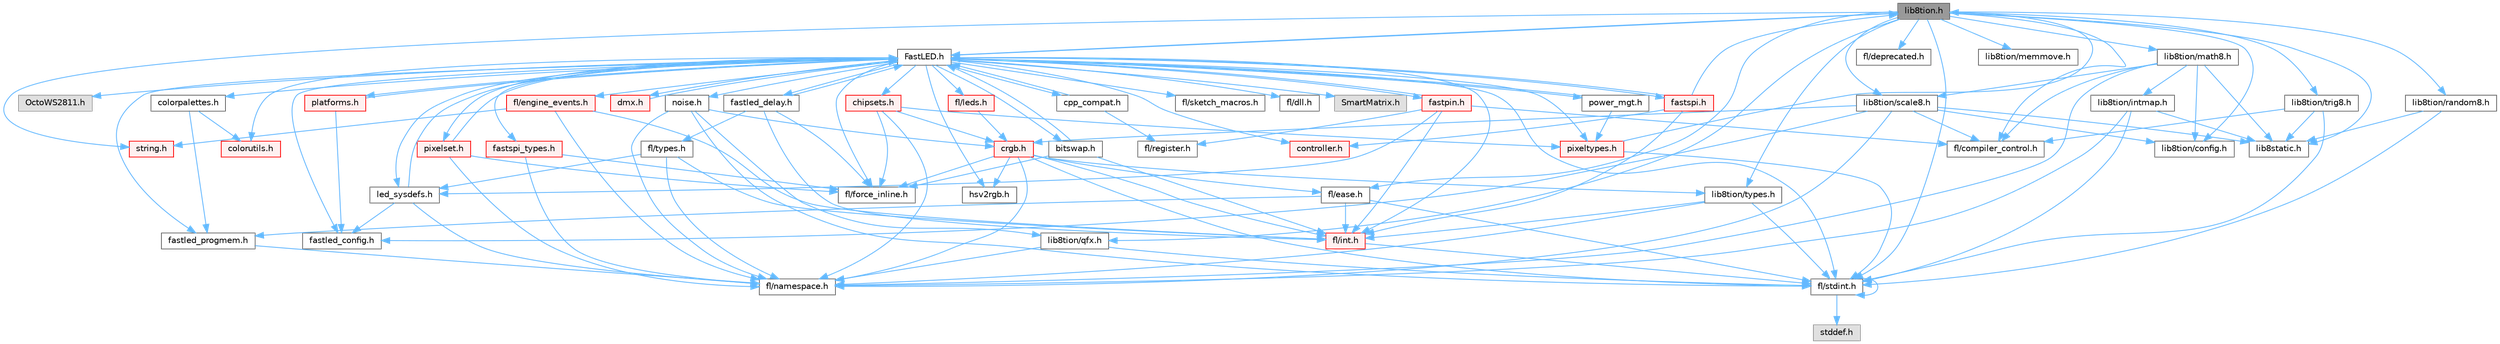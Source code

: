 digraph "lib8tion.h"
{
 // INTERACTIVE_SVG=YES
 // LATEX_PDF_SIZE
  bgcolor="transparent";
  edge [fontname=Helvetica,fontsize=10,labelfontname=Helvetica,labelfontsize=10];
  node [fontname=Helvetica,fontsize=10,shape=box,height=0.2,width=0.4];
  Node1 [id="Node000001",label="lib8tion.h",height=0.2,width=0.4,color="gray40", fillcolor="grey60", style="filled", fontcolor="black",tooltip="Fast, efficient 8-bit math functions specifically designed for high-performance LED programming."];
  Node1 -> Node2 [id="edge1_Node000001_Node000002",color="steelblue1",style="solid",tooltip=" "];
  Node2 [id="Node000002",label="FastLED.h",height=0.2,width=0.4,color="grey40", fillcolor="white", style="filled",URL="$db/d97/_fast_l_e_d_8h.html",tooltip="central include file for FastLED, defines the CFastLED class/object"];
  Node2 -> Node3 [id="edge2_Node000002_Node000003",color="steelblue1",style="solid",tooltip=" "];
  Node3 [id="Node000003",label="fl/stdint.h",height=0.2,width=0.4,color="grey40", fillcolor="white", style="filled",URL="$df/dd8/stdint_8h.html",tooltip=" "];
  Node3 -> Node4 [id="edge3_Node000003_Node000004",color="steelblue1",style="solid",tooltip=" "];
  Node4 [id="Node000004",label="stddef.h",height=0.2,width=0.4,color="grey60", fillcolor="#E0E0E0", style="filled",tooltip=" "];
  Node3 -> Node3 [id="edge4_Node000003_Node000003",color="steelblue1",style="solid",tooltip=" "];
  Node2 -> Node5 [id="edge5_Node000002_Node000005",color="steelblue1",style="solid",tooltip=" "];
  Node5 [id="Node000005",label="fl/dll.h",height=0.2,width=0.4,color="grey40", fillcolor="white", style="filled",URL="$d3/d4b/dll_8h.html",tooltip="FastLED dynamic library interface - lightweight header for external callers."];
  Node2 -> Node6 [id="edge6_Node000002_Node000006",color="steelblue1",style="solid",tooltip=" "];
  Node6 [id="Node000006",label="SmartMatrix.h",height=0.2,width=0.4,color="grey60", fillcolor="#E0E0E0", style="filled",tooltip=" "];
  Node2 -> Node7 [id="edge7_Node000002_Node000007",color="steelblue1",style="solid",tooltip=" "];
  Node7 [id="Node000007",label="OctoWS2811.h",height=0.2,width=0.4,color="grey60", fillcolor="#E0E0E0", style="filled",tooltip=" "];
  Node2 -> Node8 [id="edge8_Node000002_Node000008",color="steelblue1",style="solid",tooltip=" "];
  Node8 [id="Node000008",label="fl/force_inline.h",height=0.2,width=0.4,color="grey40", fillcolor="white", style="filled",URL="$d4/d64/force__inline_8h.html",tooltip=" "];
  Node2 -> Node9 [id="edge9_Node000002_Node000009",color="steelblue1",style="solid",tooltip=" "];
  Node9 [id="Node000009",label="cpp_compat.h",height=0.2,width=0.4,color="grey40", fillcolor="white", style="filled",URL="$d9/d13/cpp__compat_8h.html",tooltip="Compatibility functions based on C++ version."];
  Node9 -> Node2 [id="edge10_Node000009_Node000002",color="steelblue1",style="solid",tooltip=" "];
  Node9 -> Node10 [id="edge11_Node000009_Node000010",color="steelblue1",style="solid",tooltip=" "];
  Node10 [id="Node000010",label="fl/register.h",height=0.2,width=0.4,color="grey40", fillcolor="white", style="filled",URL="$df/d80/register_8h.html",tooltip=" "];
  Node2 -> Node11 [id="edge12_Node000002_Node000011",color="steelblue1",style="solid",tooltip=" "];
  Node11 [id="Node000011",label="fastled_config.h",height=0.2,width=0.4,color="grey40", fillcolor="white", style="filled",URL="$d5/d11/fastled__config_8h.html",tooltip="Contains definitions that can be used to configure FastLED at compile time."];
  Node2 -> Node12 [id="edge13_Node000002_Node000012",color="steelblue1",style="solid",tooltip=" "];
  Node12 [id="Node000012",label="led_sysdefs.h",height=0.2,width=0.4,color="grey40", fillcolor="white", style="filled",URL="$d9/d3e/led__sysdefs_8h.html",tooltip="Determines which platform system definitions to include."];
  Node12 -> Node2 [id="edge14_Node000012_Node000002",color="steelblue1",style="solid",tooltip=" "];
  Node12 -> Node11 [id="edge15_Node000012_Node000011",color="steelblue1",style="solid",tooltip=" "];
  Node12 -> Node13 [id="edge16_Node000012_Node000013",color="steelblue1",style="solid",tooltip=" "];
  Node13 [id="Node000013",label="fl/namespace.h",height=0.2,width=0.4,color="grey40", fillcolor="white", style="filled",URL="$df/d2a/namespace_8h.html",tooltip="Implements the FastLED namespace macros."];
  Node2 -> Node14 [id="edge17_Node000002_Node000014",color="steelblue1",style="solid",tooltip=" "];
  Node14 [id="Node000014",label="fastled_delay.h",height=0.2,width=0.4,color="grey40", fillcolor="white", style="filled",URL="$d0/da8/fastled__delay_8h.html",tooltip="Utility functions and classes for managing delay cycles."];
  Node14 -> Node2 [id="edge18_Node000014_Node000002",color="steelblue1",style="solid",tooltip=" "];
  Node14 -> Node15 [id="edge19_Node000014_Node000015",color="steelblue1",style="solid",tooltip=" "];
  Node15 [id="Node000015",label="fl/types.h",height=0.2,width=0.4,color="grey40", fillcolor="white", style="filled",URL="$d7/da1/fl_2types_8h.html",tooltip=" "];
  Node15 -> Node13 [id="edge20_Node000015_Node000013",color="steelblue1",style="solid",tooltip=" "];
  Node15 -> Node16 [id="edge21_Node000015_Node000016",color="steelblue1",style="solid",tooltip=" "];
  Node16 [id="Node000016",label="fl/int.h",height=0.2,width=0.4,color="red", fillcolor="#FFF0F0", style="filled",URL="$d3/d7e/int_8h.html",tooltip=" "];
  Node16 -> Node3 [id="edge22_Node000016_Node000003",color="steelblue1",style="solid",tooltip=" "];
  Node15 -> Node12 [id="edge23_Node000015_Node000012",color="steelblue1",style="solid",tooltip=" "];
  Node14 -> Node8 [id="edge24_Node000014_Node000008",color="steelblue1",style="solid",tooltip=" "];
  Node14 -> Node16 [id="edge25_Node000014_Node000016",color="steelblue1",style="solid",tooltip=" "];
  Node2 -> Node18 [id="edge26_Node000002_Node000018",color="steelblue1",style="solid",tooltip=" "];
  Node18 [id="Node000018",label="bitswap.h",height=0.2,width=0.4,color="grey40", fillcolor="white", style="filled",URL="$de/ded/bitswap_8h.html",tooltip="Functions for doing a rotation of bits/bytes used by parallel output."];
  Node18 -> Node2 [id="edge27_Node000018_Node000002",color="steelblue1",style="solid",tooltip=" "];
  Node18 -> Node8 [id="edge28_Node000018_Node000008",color="steelblue1",style="solid",tooltip=" "];
  Node18 -> Node16 [id="edge29_Node000018_Node000016",color="steelblue1",style="solid",tooltip=" "];
  Node2 -> Node19 [id="edge30_Node000002_Node000019",color="steelblue1",style="solid",tooltip=" "];
  Node19 [id="Node000019",label="controller.h",height=0.2,width=0.4,color="red", fillcolor="#FFF0F0", style="filled",URL="$d2/dd9/controller_8h.html",tooltip="deprecated: base definitions used by led controllers for writing out led data"];
  Node2 -> Node112 [id="edge31_Node000002_Node000112",color="steelblue1",style="solid",tooltip=" "];
  Node112 [id="Node000112",label="fastpin.h",height=0.2,width=0.4,color="red", fillcolor="#FFF0F0", style="filled",URL="$db/d65/fastpin_8h.html",tooltip="Class base definitions for defining fast pin access."];
  Node112 -> Node2 [id="edge32_Node000112_Node000002",color="steelblue1",style="solid",tooltip=" "];
  Node112 -> Node38 [id="edge33_Node000112_Node000038",color="steelblue1",style="solid",tooltip=" "];
  Node38 [id="Node000038",label="fl/compiler_control.h",height=0.2,width=0.4,color="grey40", fillcolor="white", style="filled",URL="$d4/d54/compiler__control_8h.html",tooltip=" "];
  Node112 -> Node12 [id="edge34_Node000112_Node000012",color="steelblue1",style="solid",tooltip=" "];
  Node112 -> Node16 [id="edge35_Node000112_Node000016",color="steelblue1",style="solid",tooltip=" "];
  Node112 -> Node10 [id="edge36_Node000112_Node000010",color="steelblue1",style="solid",tooltip=" "];
  Node2 -> Node113 [id="edge37_Node000002_Node000113",color="steelblue1",style="solid",tooltip=" "];
  Node113 [id="Node000113",label="fastspi_types.h",height=0.2,width=0.4,color="red", fillcolor="#FFF0F0", style="filled",URL="$d2/ddb/fastspi__types_8h.html",tooltip="Data types and constants used by SPI interfaces."];
  Node113 -> Node8 [id="edge38_Node000113_Node000008",color="steelblue1",style="solid",tooltip=" "];
  Node113 -> Node13 [id="edge39_Node000113_Node000013",color="steelblue1",style="solid",tooltip=" "];
  Node2 -> Node114 [id="edge40_Node000002_Node000114",color="steelblue1",style="solid",tooltip=" "];
  Node114 [id="Node000114",label="dmx.h",height=0.2,width=0.4,color="red", fillcolor="#FFF0F0", style="filled",URL="$d3/de1/dmx_8h.html",tooltip="Defines the DMX512-based LED controllers."];
  Node114 -> Node2 [id="edge41_Node000114_Node000002",color="steelblue1",style="solid",tooltip=" "];
  Node2 -> Node117 [id="edge42_Node000002_Node000117",color="steelblue1",style="solid",tooltip=" "];
  Node117 [id="Node000117",label="platforms.h",height=0.2,width=0.4,color="red", fillcolor="#FFF0F0", style="filled",URL="$da/dc9/platforms_8h.html",tooltip="Determines which platforms headers to include."];
  Node117 -> Node2 [id="edge43_Node000117_Node000002",color="steelblue1",style="solid",tooltip=" "];
  Node117 -> Node11 [id="edge44_Node000117_Node000011",color="steelblue1",style="solid",tooltip=" "];
  Node2 -> Node74 [id="edge45_Node000002_Node000074",color="steelblue1",style="solid",tooltip=" "];
  Node74 [id="Node000074",label="fastled_progmem.h",height=0.2,width=0.4,color="grey40", fillcolor="white", style="filled",URL="$df/dab/fastled__progmem_8h.html",tooltip="Wrapper definitions to allow seamless use of PROGMEM in environments that have it."];
  Node74 -> Node13 [id="edge46_Node000074_Node000013",color="steelblue1",style="solid",tooltip=" "];
  Node2 -> Node1 [id="edge47_Node000002_Node000001",color="steelblue1",style="solid",tooltip=" "];
  Node2 -> Node21 [id="edge48_Node000002_Node000021",color="steelblue1",style="solid",tooltip=" "];
  Node21 [id="Node000021",label="pixeltypes.h",height=0.2,width=0.4,color="red", fillcolor="#FFF0F0", style="filled",URL="$d2/dba/pixeltypes_8h.html",tooltip="Includes defintions for RGB and HSV pixels."];
  Node21 -> Node3 [id="edge49_Node000021_Node000003",color="steelblue1",style="solid",tooltip=" "];
  Node21 -> Node1 [id="edge50_Node000021_Node000001",color="steelblue1",style="solid",tooltip=" "];
  Node2 -> Node72 [id="edge51_Node000002_Node000072",color="steelblue1",style="solid",tooltip=" "];
  Node72 [id="Node000072",label="hsv2rgb.h",height=0.2,width=0.4,color="grey40", fillcolor="white", style="filled",URL="$de/d9a/hsv2rgb_8h.html",tooltip="Functions to convert from the HSV colorspace to the RGB colorspace."];
  Node2 -> Node119 [id="edge52_Node000002_Node000119",color="steelblue1",style="solid",tooltip=" "];
  Node119 [id="Node000119",label="colorutils.h",height=0.2,width=0.4,color="red", fillcolor="#FFF0F0", style="filled",URL="$d1/dfb/colorutils_8h.html",tooltip=" "];
  Node2 -> Node125 [id="edge53_Node000002_Node000125",color="steelblue1",style="solid",tooltip=" "];
  Node125 [id="Node000125",label="pixelset.h",height=0.2,width=0.4,color="red", fillcolor="#FFF0F0", style="filled",URL="$d4/d46/pixelset_8h.html",tooltip="Declares classes for managing logical groups of LEDs."];
  Node125 -> Node8 [id="edge54_Node000125_Node000008",color="steelblue1",style="solid",tooltip=" "];
  Node125 -> Node13 [id="edge55_Node000125_Node000013",color="steelblue1",style="solid",tooltip=" "];
  Node125 -> Node2 [id="edge56_Node000125_Node000002",color="steelblue1",style="solid",tooltip=" "];
  Node2 -> Node126 [id="edge57_Node000002_Node000126",color="steelblue1",style="solid",tooltip=" "];
  Node126 [id="Node000126",label="colorpalettes.h",height=0.2,width=0.4,color="grey40", fillcolor="white", style="filled",URL="$dc/dcc/colorpalettes_8h.html",tooltip="Declarations for the predefined color palettes supplied by FastLED."];
  Node126 -> Node119 [id="edge58_Node000126_Node000119",color="steelblue1",style="solid",tooltip=" "];
  Node126 -> Node74 [id="edge59_Node000126_Node000074",color="steelblue1",style="solid",tooltip=" "];
  Node2 -> Node127 [id="edge60_Node000002_Node000127",color="steelblue1",style="solid",tooltip=" "];
  Node127 [id="Node000127",label="noise.h",height=0.2,width=0.4,color="grey40", fillcolor="white", style="filled",URL="$d1/d31/noise_8h.html",tooltip="Functions to generate and fill arrays with noise."];
  Node127 -> Node3 [id="edge61_Node000127_Node000003",color="steelblue1",style="solid",tooltip=" "];
  Node127 -> Node28 [id="edge62_Node000127_Node000028",color="steelblue1",style="solid",tooltip=" "];
  Node28 [id="Node000028",label="crgb.h",height=0.2,width=0.4,color="red", fillcolor="#FFF0F0", style="filled",URL="$db/dd1/crgb_8h.html",tooltip="Defines the red, green, and blue (RGB) pixel struct."];
  Node28 -> Node3 [id="edge63_Node000028_Node000003",color="steelblue1",style="solid",tooltip=" "];
  Node28 -> Node16 [id="edge64_Node000028_Node000016",color="steelblue1",style="solid",tooltip=" "];
  Node28 -> Node13 [id="edge65_Node000028_Node000013",color="steelblue1",style="solid",tooltip=" "];
  Node28 -> Node29 [id="edge66_Node000028_Node000029",color="steelblue1",style="solid",tooltip=" "];
  Node29 [id="Node000029",label="lib8tion/types.h",height=0.2,width=0.4,color="grey40", fillcolor="white", style="filled",URL="$d9/ddf/lib8tion_2types_8h.html",tooltip="Defines fractional types used for lib8tion functions."];
  Node29 -> Node3 [id="edge67_Node000029_Node000003",color="steelblue1",style="solid",tooltip=" "];
  Node29 -> Node16 [id="edge68_Node000029_Node000016",color="steelblue1",style="solid",tooltip=" "];
  Node29 -> Node13 [id="edge69_Node000029_Node000013",color="steelblue1",style="solid",tooltip=" "];
  Node28 -> Node8 [id="edge70_Node000028_Node000008",color="steelblue1",style="solid",tooltip=" "];
  Node28 -> Node72 [id="edge71_Node000028_Node000072",color="steelblue1",style="solid",tooltip=" "];
  Node28 -> Node73 [id="edge72_Node000028_Node000073",color="steelblue1",style="solid",tooltip=" "];
  Node73 [id="Node000073",label="fl/ease.h",height=0.2,width=0.4,color="grey40", fillcolor="white", style="filled",URL="$db/d19/ease_8h.html",tooltip=" "];
  Node73 -> Node3 [id="edge73_Node000073_Node000003",color="steelblue1",style="solid",tooltip=" "];
  Node73 -> Node16 [id="edge74_Node000073_Node000016",color="steelblue1",style="solid",tooltip=" "];
  Node73 -> Node74 [id="edge75_Node000073_Node000074",color="steelblue1",style="solid",tooltip=" "];
  Node127 -> Node13 [id="edge76_Node000127_Node000013",color="steelblue1",style="solid",tooltip=" "];
  Node127 -> Node128 [id="edge77_Node000127_Node000128",color="steelblue1",style="solid",tooltip=" "];
  Node128 [id="Node000128",label="lib8tion/qfx.h",height=0.2,width=0.4,color="grey40", fillcolor="white", style="filled",URL="$d2/d19/qfx_8h.html",tooltip=" "];
  Node128 -> Node3 [id="edge78_Node000128_Node000003",color="steelblue1",style="solid",tooltip=" "];
  Node128 -> Node13 [id="edge79_Node000128_Node000013",color="steelblue1",style="solid",tooltip=" "];
  Node2 -> Node129 [id="edge80_Node000002_Node000129",color="steelblue1",style="solid",tooltip=" "];
  Node129 [id="Node000129",label="power_mgt.h",height=0.2,width=0.4,color="grey40", fillcolor="white", style="filled",URL="$dc/d5b/power__mgt_8h.html",tooltip="Functions to limit the power used by FastLED."];
  Node129 -> Node2 [id="edge81_Node000129_Node000002",color="steelblue1",style="solid",tooltip=" "];
  Node129 -> Node21 [id="edge82_Node000129_Node000021",color="steelblue1",style="solid",tooltip=" "];
  Node2 -> Node130 [id="edge83_Node000002_Node000130",color="steelblue1",style="solid",tooltip=" "];
  Node130 [id="Node000130",label="fastspi.h",height=0.2,width=0.4,color="red", fillcolor="#FFF0F0", style="filled",URL="$d6/ddc/fastspi_8h.html",tooltip="Serial peripheral interface (SPI) definitions per platform."];
  Node130 -> Node2 [id="edge84_Node000130_Node000002",color="steelblue1",style="solid",tooltip=" "];
  Node130 -> Node19 [id="edge85_Node000130_Node000019",color="steelblue1",style="solid",tooltip=" "];
  Node130 -> Node1 [id="edge86_Node000130_Node000001",color="steelblue1",style="solid",tooltip=" "];
  Node130 -> Node16 [id="edge87_Node000130_Node000016",color="steelblue1",style="solid",tooltip=" "];
  Node2 -> Node132 [id="edge88_Node000002_Node000132",color="steelblue1",style="solid",tooltip=" "];
  Node132 [id="Node000132",label="chipsets.h",height=0.2,width=0.4,color="red", fillcolor="#FFF0F0", style="filled",URL="$db/d66/chipsets_8h.html",tooltip="Contains the bulk of the definitions for the various LED chipsets supported."];
  Node132 -> Node21 [id="edge89_Node000132_Node000021",color="steelblue1",style="solid",tooltip=" "];
  Node132 -> Node8 [id="edge90_Node000132_Node000008",color="steelblue1",style="solid",tooltip=" "];
  Node132 -> Node28 [id="edge91_Node000132_Node000028",color="steelblue1",style="solid",tooltip=" "];
  Node132 -> Node13 [id="edge92_Node000132_Node000013",color="steelblue1",style="solid",tooltip=" "];
  Node2 -> Node87 [id="edge93_Node000002_Node000087",color="steelblue1",style="solid",tooltip=" "];
  Node87 [id="Node000087",label="fl/engine_events.h",height=0.2,width=0.4,color="red", fillcolor="#FFF0F0", style="filled",URL="$db/dc0/engine__events_8h.html",tooltip=" "];
  Node87 -> Node13 [id="edge94_Node000087_Node000013",color="steelblue1",style="solid",tooltip=" "];
  Node87 -> Node31 [id="edge95_Node000087_Node000031",color="steelblue1",style="solid",tooltip=" "];
  Node31 [id="Node000031",label="string.h",height=0.2,width=0.4,color="red", fillcolor="#FFF0F0", style="filled",URL="$da/d66/string_8h.html",tooltip=" "];
  Node87 -> Node16 [id="edge96_Node000087_Node000016",color="steelblue1",style="solid",tooltip=" "];
  Node2 -> Node134 [id="edge97_Node000002_Node000134",color="steelblue1",style="solid",tooltip=" "];
  Node134 [id="Node000134",label="fl/leds.h",height=0.2,width=0.4,color="red", fillcolor="#FFF0F0", style="filled",URL="$da/d78/leds_8h.html",tooltip=" "];
  Node134 -> Node28 [id="edge98_Node000134_Node000028",color="steelblue1",style="solid",tooltip=" "];
  Node2 -> Node16 [id="edge99_Node000002_Node000016",color="steelblue1",style="solid",tooltip=" "];
  Node2 -> Node105 [id="edge100_Node000002_Node000105",color="steelblue1",style="solid",tooltip=" "];
  Node105 [id="Node000105",label="fl/sketch_macros.h",height=0.2,width=0.4,color="grey40", fillcolor="white", style="filled",URL="$d1/dbc/sketch__macros_8h.html",tooltip=" "];
  Node1 -> Node29 [id="edge101_Node000001_Node000029",color="steelblue1",style="solid",tooltip=" "];
  Node1 -> Node58 [id="edge102_Node000001_Node000058",color="steelblue1",style="solid",tooltip=" "];
  Node58 [id="Node000058",label="fl/deprecated.h",height=0.2,width=0.4,color="grey40", fillcolor="white", style="filled",URL="$d4/dce/deprecated_8h.html",tooltip=" "];
  Node1 -> Node38 [id="edge103_Node000001_Node000038",color="steelblue1",style="solid",tooltip=" "];
  Node1 -> Node3 [id="edge104_Node000001_Node000003",color="steelblue1",style="solid",tooltip=" "];
  Node1 -> Node77 [id="edge105_Node000001_Node000077",color="steelblue1",style="solid",tooltip=" "];
  Node77 [id="Node000077",label="lib8static.h",height=0.2,width=0.4,color="grey40", fillcolor="white", style="filled",URL="$d4/d7a/lib8static_8h.html",tooltip="Defines static inlining macros for lib8tion functions."];
  Node1 -> Node128 [id="edge106_Node000001_Node000128",color="steelblue1",style="solid",tooltip=" "];
  Node1 -> Node124 [id="edge107_Node000001_Node000124",color="steelblue1",style="solid",tooltip=" "];
  Node124 [id="Node000124",label="lib8tion/memmove.h",height=0.2,width=0.4,color="grey40", fillcolor="white", style="filled",URL="$d9/d72/memmove_8h.html",tooltip=" "];
  Node1 -> Node83 [id="edge108_Node000001_Node000083",color="steelblue1",style="solid",tooltip=" "];
  Node83 [id="Node000083",label="lib8tion/config.h",height=0.2,width=0.4,color="grey40", fillcolor="white", style="filled",URL="$db/d16/config_8h.html",tooltip=" "];
  Node1 -> Node73 [id="edge109_Node000001_Node000073",color="steelblue1",style="solid",tooltip=" "];
  Node1 -> Node31 [id="edge110_Node000001_Node000031",color="steelblue1",style="solid",tooltip=" "];
  Node1 -> Node135 [id="edge111_Node000001_Node000135",color="steelblue1",style="solid",tooltip=" "];
  Node135 [id="Node000135",label="lib8tion/math8.h",height=0.2,width=0.4,color="grey40", fillcolor="white", style="filled",URL="$d5/dd1/math8_8h.html",tooltip="Fast, efficient 8-bit math functions specifically designed for high-performance LED programming."];
  Node135 -> Node83 [id="edge112_Node000135_Node000083",color="steelblue1",style="solid",tooltip=" "];
  Node135 -> Node82 [id="edge113_Node000135_Node000082",color="steelblue1",style="solid",tooltip=" "];
  Node82 [id="Node000082",label="lib8tion/scale8.h",height=0.2,width=0.4,color="grey40", fillcolor="white", style="filled",URL="$db/d91/scale8_8h.html",tooltip="Fast, efficient 8-bit scaling functions specifically designed for high-performance LED programming."];
  Node82 -> Node38 [id="edge114_Node000082_Node000038",color="steelblue1",style="solid",tooltip=" "];
  Node82 -> Node83 [id="edge115_Node000082_Node000083",color="steelblue1",style="solid",tooltip=" "];
  Node82 -> Node28 [id="edge116_Node000082_Node000028",color="steelblue1",style="solid",tooltip=" "];
  Node82 -> Node13 [id="edge117_Node000082_Node000013",color="steelblue1",style="solid",tooltip=" "];
  Node82 -> Node11 [id="edge118_Node000082_Node000011",color="steelblue1",style="solid",tooltip=" "];
  Node82 -> Node77 [id="edge119_Node000082_Node000077",color="steelblue1",style="solid",tooltip=" "];
  Node135 -> Node77 [id="edge120_Node000135_Node000077",color="steelblue1",style="solid",tooltip=" "];
  Node135 -> Node76 [id="edge121_Node000135_Node000076",color="steelblue1",style="solid",tooltip=" "];
  Node76 [id="Node000076",label="lib8tion/intmap.h",height=0.2,width=0.4,color="grey40", fillcolor="white", style="filled",URL="$d8/d54/intmap_8h.html",tooltip="Defines integer mapping functions."];
  Node76 -> Node13 [id="edge122_Node000076_Node000013",color="steelblue1",style="solid",tooltip=" "];
  Node76 -> Node77 [id="edge123_Node000076_Node000077",color="steelblue1",style="solid",tooltip=" "];
  Node76 -> Node3 [id="edge124_Node000076_Node000003",color="steelblue1",style="solid",tooltip=" "];
  Node135 -> Node13 [id="edge125_Node000135_Node000013",color="steelblue1",style="solid",tooltip=" "];
  Node135 -> Node38 [id="edge126_Node000135_Node000038",color="steelblue1",style="solid",tooltip=" "];
  Node1 -> Node82 [id="edge127_Node000001_Node000082",color="steelblue1",style="solid",tooltip=" "];
  Node1 -> Node98 [id="edge128_Node000001_Node000098",color="steelblue1",style="solid",tooltip=" "];
  Node98 [id="Node000098",label="lib8tion/random8.h",height=0.2,width=0.4,color="grey40", fillcolor="white", style="filled",URL="$d9/dfa/random8_8h.html",tooltip="Fast, efficient random number generators specifically designed for high-performance LED programming."];
  Node98 -> Node3 [id="edge129_Node000098_Node000003",color="steelblue1",style="solid",tooltip=" "];
  Node98 -> Node77 [id="edge130_Node000098_Node000077",color="steelblue1",style="solid",tooltip=" "];
  Node1 -> Node136 [id="edge131_Node000001_Node000136",color="steelblue1",style="solid",tooltip=" "];
  Node136 [id="Node000136",label="lib8tion/trig8.h",height=0.2,width=0.4,color="grey40", fillcolor="white", style="filled",URL="$d3/db9/trig8_8h.html",tooltip="Fast, efficient 8-bit trigonometry functions specifically designed for high-performance LED programmi..."];
  Node136 -> Node3 [id="edge132_Node000136_Node000003",color="steelblue1",style="solid",tooltip=" "];
  Node136 -> Node77 [id="edge133_Node000136_Node000077",color="steelblue1",style="solid",tooltip=" "];
  Node136 -> Node38 [id="edge134_Node000136_Node000038",color="steelblue1",style="solid",tooltip=" "];
}
